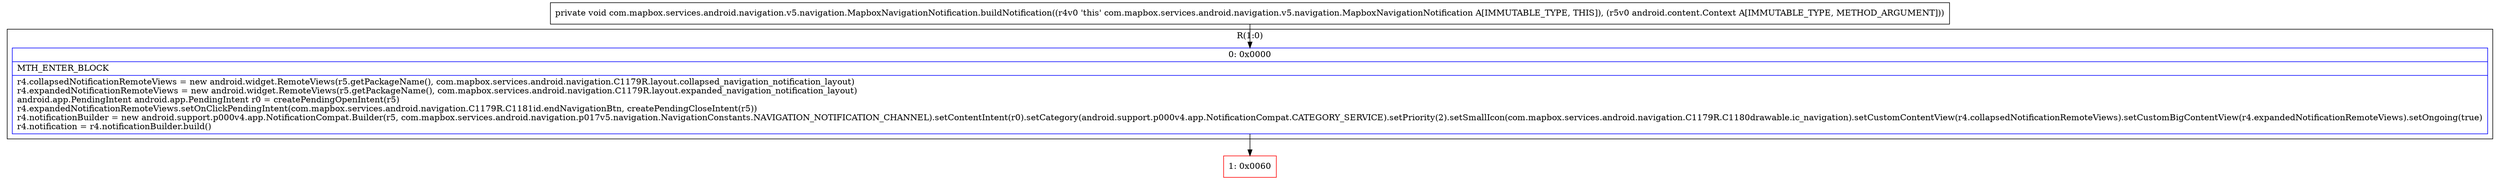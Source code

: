 digraph "CFG forcom.mapbox.services.android.navigation.v5.navigation.MapboxNavigationNotification.buildNotification(Landroid\/content\/Context;)V" {
subgraph cluster_Region_538320342 {
label = "R(1:0)";
node [shape=record,color=blue];
Node_0 [shape=record,label="{0\:\ 0x0000|MTH_ENTER_BLOCK\l|r4.collapsedNotificationRemoteViews = new android.widget.RemoteViews(r5.getPackageName(), com.mapbox.services.android.navigation.C1179R.layout.collapsed_navigation_notification_layout)\lr4.expandedNotificationRemoteViews = new android.widget.RemoteViews(r5.getPackageName(), com.mapbox.services.android.navigation.C1179R.layout.expanded_navigation_notification_layout)\landroid.app.PendingIntent android.app.PendingIntent r0 = createPendingOpenIntent(r5)\lr4.expandedNotificationRemoteViews.setOnClickPendingIntent(com.mapbox.services.android.navigation.C1179R.C1181id.endNavigationBtn, createPendingCloseIntent(r5))\lr4.notificationBuilder = new android.support.p000v4.app.NotificationCompat.Builder(r5, com.mapbox.services.android.navigation.p017v5.navigation.NavigationConstants.NAVIGATION_NOTIFICATION_CHANNEL).setContentIntent(r0).setCategory(android.support.p000v4.app.NotificationCompat.CATEGORY_SERVICE).setPriority(2).setSmallIcon(com.mapbox.services.android.navigation.C1179R.C1180drawable.ic_navigation).setCustomContentView(r4.collapsedNotificationRemoteViews).setCustomBigContentView(r4.expandedNotificationRemoteViews).setOngoing(true)\lr4.notification = r4.notificationBuilder.build()\l}"];
}
Node_1 [shape=record,color=red,label="{1\:\ 0x0060}"];
MethodNode[shape=record,label="{private void com.mapbox.services.android.navigation.v5.navigation.MapboxNavigationNotification.buildNotification((r4v0 'this' com.mapbox.services.android.navigation.v5.navigation.MapboxNavigationNotification A[IMMUTABLE_TYPE, THIS]), (r5v0 android.content.Context A[IMMUTABLE_TYPE, METHOD_ARGUMENT])) }"];
MethodNode -> Node_0;
Node_0 -> Node_1;
}

